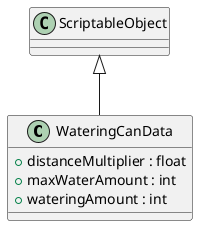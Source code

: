 @startuml
class WateringCanData {
    + distanceMultiplier : float
    + maxWaterAmount : int
    + wateringAmount : int
}
ScriptableObject <|-- WateringCanData
@enduml
